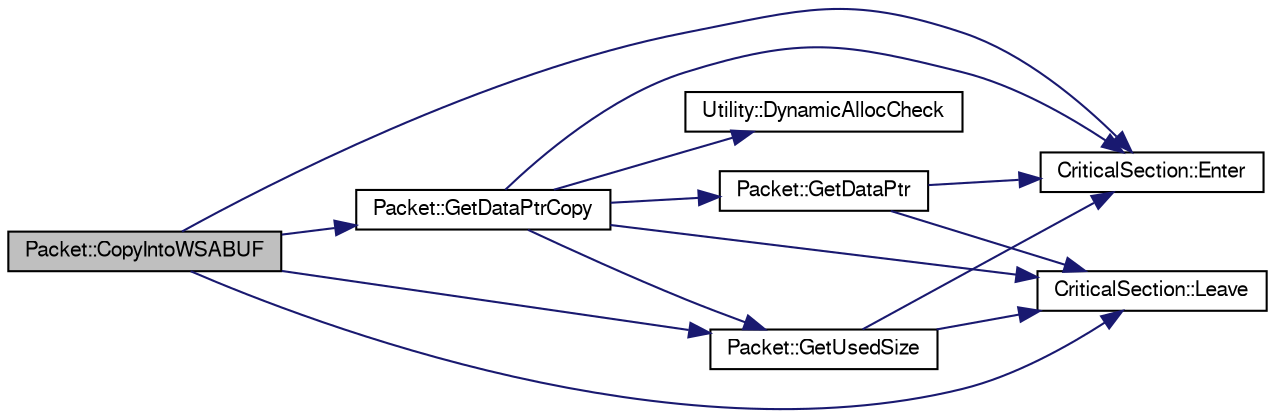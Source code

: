 digraph G
{
  edge [fontname="FreeSans",fontsize="10",labelfontname="FreeSans",labelfontsize="10"];
  node [fontname="FreeSans",fontsize="10",shape=record];
  rankdir=LR;
  Node1 [label="Packet::CopyIntoWSABUF",height=0.2,width=0.4,color="black", fillcolor="grey75", style="filled" fontcolor="black"];
  Node1 -> Node2 [color="midnightblue",fontsize="10",style="solid",fontname="FreeSans"];
  Node2 [label="CriticalSection::Enter",height=0.2,width=0.4,color="black", fillcolor="white", style="filled",URL="$class_critical_section.html#a509be5342b2f07ae06e1af5d9e08b871"];
  Node1 -> Node3 [color="midnightblue",fontsize="10",style="solid",fontname="FreeSans"];
  Node3 [label="Packet::GetDataPtrCopy",height=0.2,width=0.4,color="black", fillcolor="white", style="filled",URL="$class_packet.html#ae86889cb0cd14f16837424268c07d72d"];
  Node3 -> Node4 [color="midnightblue",fontsize="10",style="solid",fontname="FreeSans"];
  Node4 [label="Utility::DynamicAllocCheck",height=0.2,width=0.4,color="black", fillcolor="white", style="filled",URL="$class_utility.html#ae9b88a37dc2e95519c938e673dd3de2c"];
  Node3 -> Node2 [color="midnightblue",fontsize="10",style="solid",fontname="FreeSans"];
  Node3 -> Node5 [color="midnightblue",fontsize="10",style="solid",fontname="FreeSans"];
  Node5 [label="Packet::GetDataPtr",height=0.2,width=0.4,color="black", fillcolor="white", style="filled",URL="$class_packet.html#a5cd834326344e1de941a122ec1cc21ce"];
  Node5 -> Node2 [color="midnightblue",fontsize="10",style="solid",fontname="FreeSans"];
  Node5 -> Node6 [color="midnightblue",fontsize="10",style="solid",fontname="FreeSans"];
  Node6 [label="CriticalSection::Leave",height=0.2,width=0.4,color="black", fillcolor="white", style="filled",URL="$class_critical_section.html#a6fa0931385f066492f31fc98e3fca657"];
  Node3 -> Node7 [color="midnightblue",fontsize="10",style="solid",fontname="FreeSans"];
  Node7 [label="Packet::GetUsedSize",height=0.2,width=0.4,color="black", fillcolor="white", style="filled",URL="$class_packet.html#a443cddd3bfce9890d8ba59ffa42dbe1b"];
  Node7 -> Node2 [color="midnightblue",fontsize="10",style="solid",fontname="FreeSans"];
  Node7 -> Node6 [color="midnightblue",fontsize="10",style="solid",fontname="FreeSans"];
  Node3 -> Node6 [color="midnightblue",fontsize="10",style="solid",fontname="FreeSans"];
  Node1 -> Node7 [color="midnightblue",fontsize="10",style="solid",fontname="FreeSans"];
  Node1 -> Node6 [color="midnightblue",fontsize="10",style="solid",fontname="FreeSans"];
}
